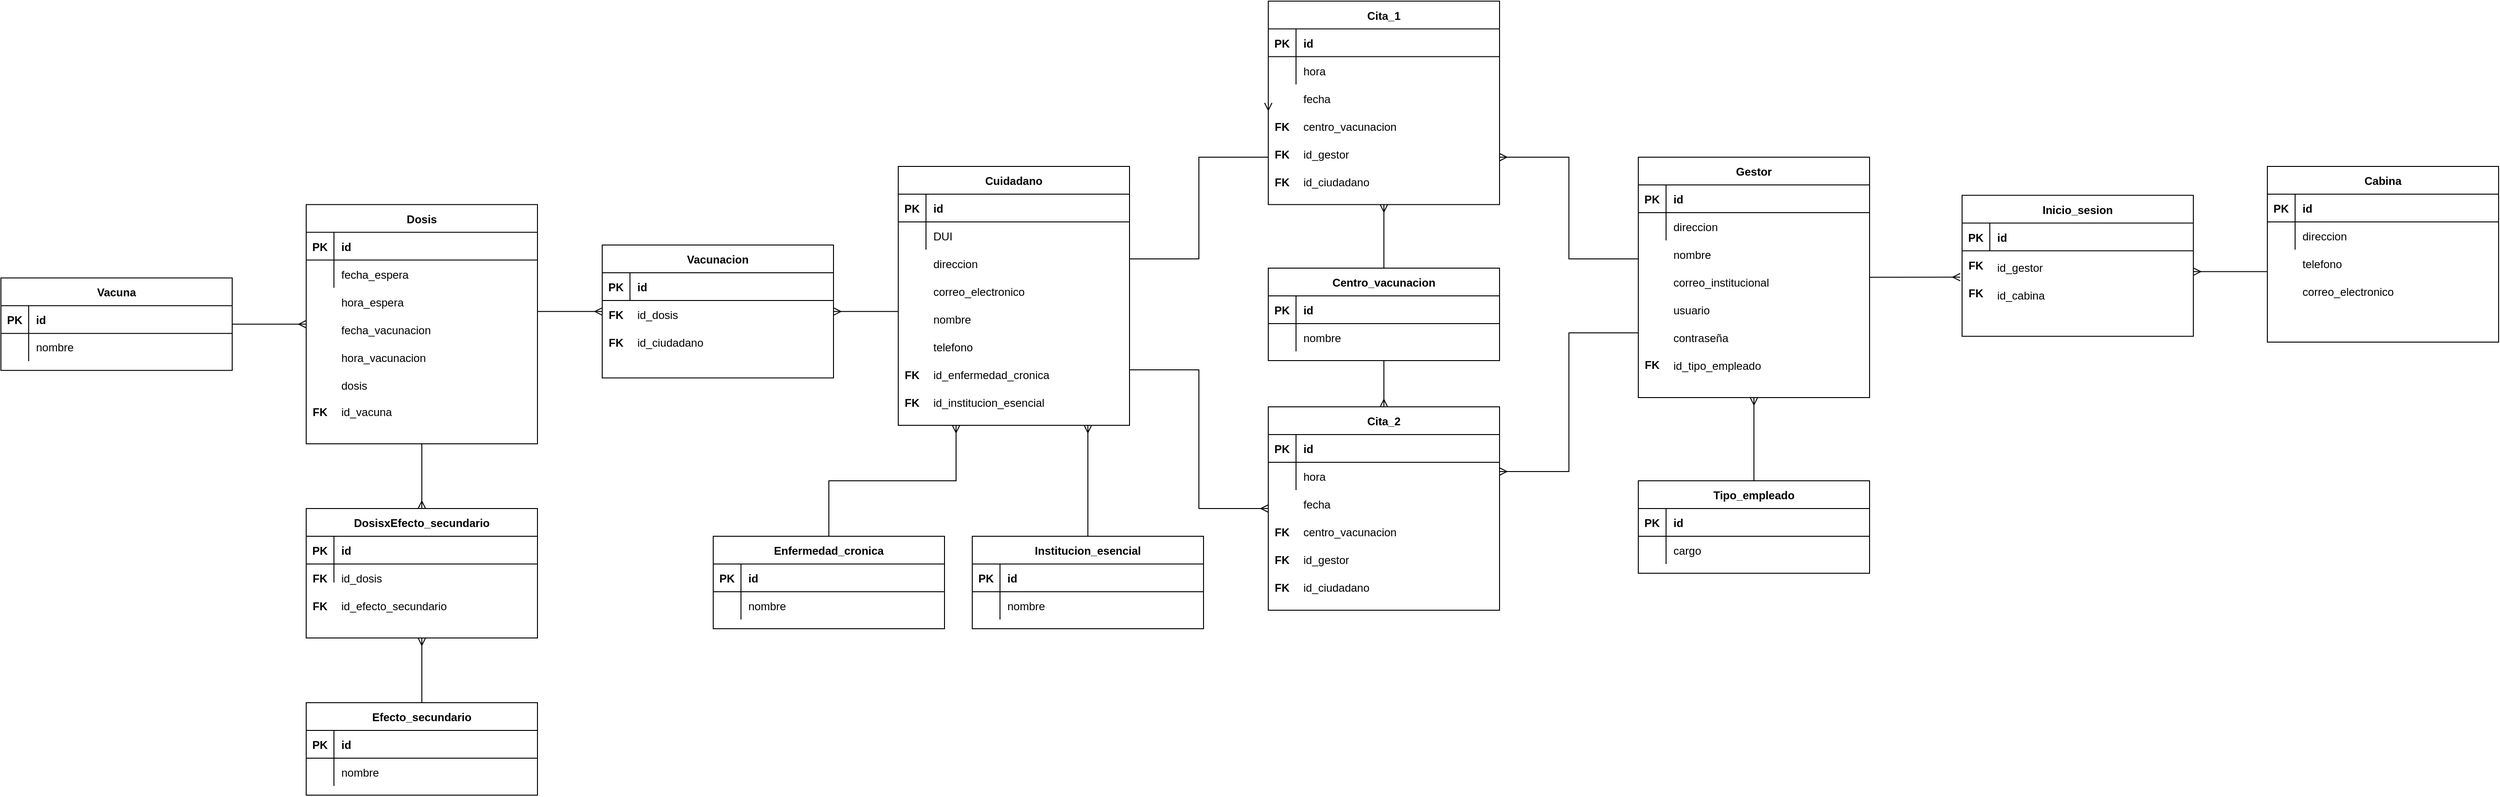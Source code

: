<mxfile version="14.6.13" type="device"><diagram id="R2lEEEUBdFMjLlhIrx00" name="Page-1"><mxGraphModel dx="3972" dy="1922" grid="1" gridSize="10" guides="1" tooltips="1" connect="1" arrows="1" fold="1" page="1" pageScale="1" pageWidth="850" pageHeight="1100" math="0" shadow="0" extFonts="Permanent Marker^https://fonts.googleapis.com/css?family=Permanent+Marker"><root><mxCell id="0"/><mxCell id="1" parent="0"/><mxCell id="qqLdBo9f3dMh6hDnb5SD-5" style="rounded=0;orthogonalLoop=1;jettySize=auto;html=1;entryX=-0.008;entryY=0.075;entryDx=0;entryDy=0;entryPerimeter=0;endArrow=ERmany;endFill=0;" parent="1" source="C-vyLk0tnHw3VtMMgP7b-23" edge="1"><mxGeometry relative="1" as="geometry"><mxPoint x="378" y="-20.25" as="targetPoint"/></mxGeometry></mxCell><mxCell id="qqLdBo9f3dMh6hDnb5SD-27" style="edgeStyle=orthogonalEdgeStyle;rounded=0;orthogonalLoop=1;jettySize=auto;html=1;startArrow=none;startFill=0;endArrow=ERmany;endFill=0;" parent="1" source="C-vyLk0tnHw3VtMMgP7b-23" edge="1"><mxGeometry relative="1" as="geometry"><mxPoint x="-120" y="-150" as="targetPoint"/><Array as="points"><mxPoint x="-45" y="-40"/><mxPoint x="-45" y="-150"/></Array></mxGeometry></mxCell><mxCell id="qqLdBo9f3dMh6hDnb5SD-28" style="edgeStyle=orthogonalEdgeStyle;rounded=0;orthogonalLoop=1;jettySize=auto;html=1;startArrow=none;startFill=0;endArrow=ERmany;endFill=0;" parent="1" source="C-vyLk0tnHw3VtMMgP7b-23" target="qqLdBo9f3dMh6hDnb5SD-14" edge="1"><mxGeometry relative="1" as="geometry"><Array as="points"><mxPoint x="-45" y="40"/><mxPoint x="-45" y="190"/></Array></mxGeometry></mxCell><mxCell id="C-vyLk0tnHw3VtMMgP7b-23" value="Gestor" style="shape=table;startSize=30;container=1;collapsible=1;childLayout=tableLayout;fixedRows=1;rowLines=0;fontStyle=1;align=center;resizeLast=1;" parent="1" vertex="1"><mxGeometry x="30" y="-150" width="250" height="260" as="geometry"/></mxCell><mxCell id="C-vyLk0tnHw3VtMMgP7b-24" value="" style="shape=partialRectangle;collapsible=0;dropTarget=0;pointerEvents=0;fillColor=none;points=[[0,0.5],[1,0.5]];portConstraint=eastwest;top=0;left=0;right=0;bottom=1;" parent="C-vyLk0tnHw3VtMMgP7b-23" vertex="1"><mxGeometry y="30" width="250" height="30" as="geometry"/></mxCell><mxCell id="C-vyLk0tnHw3VtMMgP7b-25" value="PK" style="shape=partialRectangle;overflow=hidden;connectable=0;fillColor=none;top=0;left=0;bottom=0;right=0;fontStyle=1;" parent="C-vyLk0tnHw3VtMMgP7b-24" vertex="1"><mxGeometry width="30" height="30" as="geometry"/></mxCell><mxCell id="C-vyLk0tnHw3VtMMgP7b-26" value="id" style="shape=partialRectangle;overflow=hidden;connectable=0;fillColor=none;top=0;left=0;bottom=0;right=0;align=left;spacingLeft=6;fontStyle=1;" parent="C-vyLk0tnHw3VtMMgP7b-24" vertex="1"><mxGeometry x="30" width="220" height="30" as="geometry"/></mxCell><mxCell id="C-vyLk0tnHw3VtMMgP7b-27" value="" style="shape=partialRectangle;collapsible=0;dropTarget=0;pointerEvents=0;fillColor=none;points=[[0,0.5],[1,0.5]];portConstraint=eastwest;top=0;left=0;right=0;bottom=0;" parent="C-vyLk0tnHw3VtMMgP7b-23" vertex="1"><mxGeometry y="60" width="250" height="30" as="geometry"/></mxCell><mxCell id="C-vyLk0tnHw3VtMMgP7b-28" value="" style="shape=partialRectangle;overflow=hidden;connectable=0;fillColor=none;top=0;left=0;bottom=0;right=0;" parent="C-vyLk0tnHw3VtMMgP7b-27" vertex="1"><mxGeometry width="30" height="30" as="geometry"/></mxCell><mxCell id="C-vyLk0tnHw3VtMMgP7b-29" value="direccion" style="shape=partialRectangle;overflow=hidden;connectable=0;fillColor=none;top=0;left=0;bottom=0;right=0;align=left;spacingLeft=6;" parent="C-vyLk0tnHw3VtMMgP7b-27" vertex="1"><mxGeometry x="30" width="220" height="30" as="geometry"/></mxCell><mxCell id="a09OMMPC70132mkgU2HK-2" value="correo_institucional" style="shape=partialRectangle;overflow=hidden;connectable=0;fillColor=none;top=0;left=0;bottom=0;right=0;align=left;spacingLeft=6;" parent="1" vertex="1"><mxGeometry x="60" y="-30" width="210" height="30" as="geometry"/></mxCell><mxCell id="a09OMMPC70132mkgU2HK-3" value="nombre" style="shape=partialRectangle;overflow=hidden;connectable=0;fillColor=none;top=0;left=0;bottom=0;right=0;align=left;spacingLeft=6;" parent="1" vertex="1"><mxGeometry x="60" y="-60" width="220" height="30" as="geometry"/></mxCell><mxCell id="a09OMMPC70132mkgU2HK-4" value="Cabina" style="shape=table;startSize=30;container=1;collapsible=1;childLayout=tableLayout;fixedRows=1;rowLines=0;fontStyle=1;align=center;resizeLast=1;" parent="1" vertex="1"><mxGeometry x="710" y="-140" width="250" height="190" as="geometry"/></mxCell><mxCell id="a09OMMPC70132mkgU2HK-5" value="" style="shape=partialRectangle;collapsible=0;dropTarget=0;pointerEvents=0;fillColor=none;points=[[0,0.5],[1,0.5]];portConstraint=eastwest;top=0;left=0;right=0;bottom=1;" parent="a09OMMPC70132mkgU2HK-4" vertex="1"><mxGeometry y="30" width="250" height="30" as="geometry"/></mxCell><mxCell id="a09OMMPC70132mkgU2HK-6" value="PK" style="shape=partialRectangle;overflow=hidden;connectable=0;fillColor=none;top=0;left=0;bottom=0;right=0;fontStyle=1;" parent="a09OMMPC70132mkgU2HK-5" vertex="1"><mxGeometry width="30" height="30" as="geometry"/></mxCell><mxCell id="a09OMMPC70132mkgU2HK-7" value="id" style="shape=partialRectangle;overflow=hidden;connectable=0;fillColor=none;top=0;left=0;bottom=0;right=0;align=left;spacingLeft=6;fontStyle=1;" parent="a09OMMPC70132mkgU2HK-5" vertex="1"><mxGeometry x="30" width="220" height="30" as="geometry"/></mxCell><mxCell id="a09OMMPC70132mkgU2HK-8" value="" style="shape=partialRectangle;collapsible=0;dropTarget=0;pointerEvents=0;fillColor=none;points=[[0,0.5],[1,0.5]];portConstraint=eastwest;top=0;left=0;right=0;bottom=0;" parent="a09OMMPC70132mkgU2HK-4" vertex="1"><mxGeometry y="60" width="250" height="30" as="geometry"/></mxCell><mxCell id="a09OMMPC70132mkgU2HK-9" value="" style="shape=partialRectangle;overflow=hidden;connectable=0;fillColor=none;top=0;left=0;bottom=0;right=0;" parent="a09OMMPC70132mkgU2HK-8" vertex="1"><mxGeometry width="30" height="30" as="geometry"/></mxCell><mxCell id="a09OMMPC70132mkgU2HK-10" value="direccion" style="shape=partialRectangle;overflow=hidden;connectable=0;fillColor=none;top=0;left=0;bottom=0;right=0;align=left;spacingLeft=6;" parent="a09OMMPC70132mkgU2HK-8" vertex="1"><mxGeometry x="30" width="220" height="30" as="geometry"/></mxCell><mxCell id="a09OMMPC70132mkgU2HK-11" value="telefono" style="shape=partialRectangle;overflow=hidden;connectable=0;fillColor=none;top=0;left=0;bottom=0;right=0;align=left;spacingLeft=6;" parent="1" vertex="1"><mxGeometry x="740" y="-50" width="220" height="30" as="geometry"/></mxCell><mxCell id="a09OMMPC70132mkgU2HK-12" value="correo_electronico" style="shape=partialRectangle;overflow=hidden;connectable=0;fillColor=none;top=0;left=0;bottom=0;right=0;align=left;spacingLeft=6;" parent="1" vertex="1"><mxGeometry x="740" y="-20" width="220" height="30" as="geometry"/></mxCell><mxCell id="a09OMMPC70132mkgU2HK-25" value="Cita_1" style="shape=table;startSize=30;container=1;collapsible=1;childLayout=tableLayout;fixedRows=1;rowLines=0;fontStyle=1;align=center;resizeLast=1;" parent="1" vertex="1"><mxGeometry x="-370" y="-318.75" width="250" height="220" as="geometry"/></mxCell><mxCell id="a09OMMPC70132mkgU2HK-26" value="" style="shape=partialRectangle;collapsible=0;dropTarget=0;pointerEvents=0;fillColor=none;points=[[0,0.5],[1,0.5]];portConstraint=eastwest;top=0;left=0;right=0;bottom=1;" parent="a09OMMPC70132mkgU2HK-25" vertex="1"><mxGeometry y="30" width="250" height="30" as="geometry"/></mxCell><mxCell id="a09OMMPC70132mkgU2HK-27" value="PK" style="shape=partialRectangle;overflow=hidden;connectable=0;fillColor=none;top=0;left=0;bottom=0;right=0;fontStyle=1;" parent="a09OMMPC70132mkgU2HK-26" vertex="1"><mxGeometry width="30" height="30" as="geometry"/></mxCell><mxCell id="a09OMMPC70132mkgU2HK-28" value="id" style="shape=partialRectangle;overflow=hidden;connectable=0;fillColor=none;top=0;left=0;bottom=0;right=0;align=left;spacingLeft=6;fontStyle=1;" parent="a09OMMPC70132mkgU2HK-26" vertex="1"><mxGeometry x="30" width="220" height="30" as="geometry"/></mxCell><mxCell id="a09OMMPC70132mkgU2HK-29" value="" style="shape=partialRectangle;collapsible=0;dropTarget=0;pointerEvents=0;fillColor=none;points=[[0,0.5],[1,0.5]];portConstraint=eastwest;top=0;left=0;right=0;bottom=0;" parent="a09OMMPC70132mkgU2HK-25" vertex="1"><mxGeometry y="60" width="250" height="30" as="geometry"/></mxCell><mxCell id="a09OMMPC70132mkgU2HK-30" value="" style="shape=partialRectangle;overflow=hidden;connectable=0;fillColor=none;top=0;left=0;bottom=0;right=0;" parent="a09OMMPC70132mkgU2HK-29" vertex="1"><mxGeometry width="30" height="30" as="geometry"/></mxCell><mxCell id="a09OMMPC70132mkgU2HK-31" value="hora" style="shape=partialRectangle;overflow=hidden;connectable=0;fillColor=none;top=0;left=0;bottom=0;right=0;align=left;spacingLeft=6;" parent="a09OMMPC70132mkgU2HK-29" vertex="1"><mxGeometry x="30" width="220" height="30" as="geometry"/></mxCell><mxCell id="a09OMMPC70132mkgU2HK-33" value="centro_vacunacion" style="shape=partialRectangle;overflow=hidden;connectable=0;fillColor=none;top=0;left=0;bottom=0;right=0;align=left;spacingLeft=6;" parent="1" vertex="1"><mxGeometry x="-340" y="-198.75" width="220" height="30" as="geometry"/></mxCell><mxCell id="qqLdBo9f3dMh6hDnb5SD-30" style="edgeStyle=orthogonalEdgeStyle;rounded=0;orthogonalLoop=1;jettySize=auto;html=1;entryX=0;entryY=0.5;entryDx=0;entryDy=0;startArrow=none;startFill=0;endArrow=ERmany;endFill=0;" parent="1" source="a09OMMPC70132mkgU2HK-72" target="a09OMMPC70132mkgU2HK-25" edge="1"><mxGeometry relative="1" as="geometry"><Array as="points"><mxPoint x="-445" y="-40"/><mxPoint x="-445" y="-150"/></Array></mxGeometry></mxCell><mxCell id="qqLdBo9f3dMh6hDnb5SD-31" style="edgeStyle=orthogonalEdgeStyle;rounded=0;orthogonalLoop=1;jettySize=auto;html=1;entryX=0;entryY=0.5;entryDx=0;entryDy=0;startArrow=none;startFill=0;endArrow=ERmany;endFill=0;" parent="1" source="a09OMMPC70132mkgU2HK-72" target="qqLdBo9f3dMh6hDnb5SD-14" edge="1"><mxGeometry relative="1" as="geometry"><Array as="points"><mxPoint x="-445" y="80"/><mxPoint x="-445" y="230"/></Array></mxGeometry></mxCell><mxCell id="a09OMMPC70132mkgU2HK-72" value="Cuidadano" style="shape=table;startSize=30;container=1;collapsible=1;childLayout=tableLayout;fixedRows=1;rowLines=0;fontStyle=1;align=center;resizeLast=1;" parent="1" vertex="1"><mxGeometry x="-770" y="-140" width="250" height="280" as="geometry"/></mxCell><mxCell id="a09OMMPC70132mkgU2HK-73" value="" style="shape=partialRectangle;collapsible=0;dropTarget=0;pointerEvents=0;fillColor=none;points=[[0,0.5],[1,0.5]];portConstraint=eastwest;top=0;left=0;right=0;bottom=1;" parent="a09OMMPC70132mkgU2HK-72" vertex="1"><mxGeometry y="30" width="250" height="30" as="geometry"/></mxCell><mxCell id="a09OMMPC70132mkgU2HK-74" value="PK" style="shape=partialRectangle;overflow=hidden;connectable=0;fillColor=none;top=0;left=0;bottom=0;right=0;fontStyle=1;" parent="a09OMMPC70132mkgU2HK-73" vertex="1"><mxGeometry width="30" height="30" as="geometry"/></mxCell><mxCell id="a09OMMPC70132mkgU2HK-75" value="id" style="shape=partialRectangle;overflow=hidden;connectable=0;fillColor=none;top=0;left=0;bottom=0;right=0;align=left;spacingLeft=6;fontStyle=1;" parent="a09OMMPC70132mkgU2HK-73" vertex="1"><mxGeometry x="30" width="220" height="30" as="geometry"/></mxCell><mxCell id="a09OMMPC70132mkgU2HK-76" value="" style="shape=partialRectangle;collapsible=0;dropTarget=0;pointerEvents=0;fillColor=none;points=[[0,0.5],[1,0.5]];portConstraint=eastwest;top=0;left=0;right=0;bottom=0;" parent="a09OMMPC70132mkgU2HK-72" vertex="1"><mxGeometry y="60" width="250" height="30" as="geometry"/></mxCell><mxCell id="a09OMMPC70132mkgU2HK-77" value="" style="shape=partialRectangle;overflow=hidden;connectable=0;fillColor=none;top=0;left=0;bottom=0;right=0;" parent="a09OMMPC70132mkgU2HK-76" vertex="1"><mxGeometry width="30" height="30" as="geometry"/></mxCell><mxCell id="a09OMMPC70132mkgU2HK-78" value="DUI" style="shape=partialRectangle;overflow=hidden;connectable=0;fillColor=none;top=0;left=0;bottom=0;right=0;align=left;spacingLeft=6;" parent="a09OMMPC70132mkgU2HK-76" vertex="1"><mxGeometry x="30" width="220" height="30" as="geometry"/></mxCell><mxCell id="a09OMMPC70132mkgU2HK-79" value="direccion" style="shape=partialRectangle;overflow=hidden;connectable=0;fillColor=none;top=0;left=0;bottom=0;right=0;align=left;spacingLeft=6;" parent="1" vertex="1"><mxGeometry x="-740" y="-50" width="220" height="30" as="geometry"/></mxCell><mxCell id="a09OMMPC70132mkgU2HK-80" value="correo_electronico" style="shape=partialRectangle;overflow=hidden;connectable=0;fillColor=none;top=0;left=0;bottom=0;right=0;align=left;spacingLeft=6;" parent="1" vertex="1"><mxGeometry x="-740" y="-20" width="220" height="30" as="geometry"/></mxCell><mxCell id="a09OMMPC70132mkgU2HK-81" value="nombre" style="shape=partialRectangle;overflow=hidden;connectable=0;fillColor=none;top=0;left=0;bottom=0;right=0;align=left;spacingLeft=6;" parent="1" vertex="1"><mxGeometry x="-740" y="10" width="220" height="30" as="geometry"/></mxCell><mxCell id="a09OMMPC70132mkgU2HK-82" value="telefono" style="shape=partialRectangle;overflow=hidden;connectable=0;fillColor=none;top=0;left=0;bottom=0;right=0;align=left;spacingLeft=6;" parent="1" vertex="1"><mxGeometry x="-740" y="40" width="220" height="30" as="geometry"/></mxCell><mxCell id="a09OMMPC70132mkgU2HK-83" value="id_enfermedad_cronica" style="shape=partialRectangle;overflow=hidden;connectable=0;fillColor=none;top=0;left=0;bottom=0;right=0;align=left;spacingLeft=6;" parent="1" vertex="1"><mxGeometry x="-740" y="70" width="220" height="30" as="geometry"/></mxCell><mxCell id="pu2B03cGBezhFesP-pcI-32" style="edgeStyle=none;rounded=0;orthogonalLoop=1;jettySize=auto;html=1;startArrow=none;startFill=0;endArrow=ERmany;endFill=0;" edge="1" parent="1" source="a09OMMPC70132mkgU2HK-92" target="pu2B03cGBezhFesP-pcI-21"><mxGeometry relative="1" as="geometry"/></mxCell><mxCell id="a09OMMPC70132mkgU2HK-92" value="Dosis" style="shape=table;startSize=30;container=1;collapsible=1;childLayout=tableLayout;fixedRows=1;rowLines=0;fontStyle=1;align=center;resizeLast=1;" parent="1" vertex="1"><mxGeometry x="-1410" y="-98.75" width="250" height="258.75" as="geometry"/></mxCell><mxCell id="a09OMMPC70132mkgU2HK-93" value="" style="shape=partialRectangle;collapsible=0;dropTarget=0;pointerEvents=0;fillColor=none;points=[[0,0.5],[1,0.5]];portConstraint=eastwest;top=0;left=0;right=0;bottom=1;" parent="a09OMMPC70132mkgU2HK-92" vertex="1"><mxGeometry y="30" width="250" height="30" as="geometry"/></mxCell><mxCell id="a09OMMPC70132mkgU2HK-94" value="PK" style="shape=partialRectangle;overflow=hidden;connectable=0;fillColor=none;top=0;left=0;bottom=0;right=0;fontStyle=1;" parent="a09OMMPC70132mkgU2HK-93" vertex="1"><mxGeometry width="30" height="30" as="geometry"/></mxCell><mxCell id="a09OMMPC70132mkgU2HK-95" value="id" style="shape=partialRectangle;overflow=hidden;connectable=0;fillColor=none;top=0;left=0;bottom=0;right=0;align=left;spacingLeft=6;fontStyle=1;" parent="a09OMMPC70132mkgU2HK-93" vertex="1"><mxGeometry x="30" width="220" height="30" as="geometry"/></mxCell><mxCell id="a09OMMPC70132mkgU2HK-96" value="" style="shape=partialRectangle;collapsible=0;dropTarget=0;pointerEvents=0;fillColor=none;points=[[0,0.5],[1,0.5]];portConstraint=eastwest;top=0;left=0;right=0;bottom=0;" parent="a09OMMPC70132mkgU2HK-92" vertex="1"><mxGeometry y="60" width="250" height="30" as="geometry"/></mxCell><mxCell id="a09OMMPC70132mkgU2HK-97" value="" style="shape=partialRectangle;overflow=hidden;connectable=0;fillColor=none;top=0;left=0;bottom=0;right=0;" parent="a09OMMPC70132mkgU2HK-96" vertex="1"><mxGeometry width="30" height="30" as="geometry"/></mxCell><mxCell id="a09OMMPC70132mkgU2HK-98" value="fecha_espera" style="shape=partialRectangle;overflow=hidden;connectable=0;fillColor=none;top=0;left=0;bottom=0;right=0;align=left;spacingLeft=6;" parent="a09OMMPC70132mkgU2HK-96" vertex="1"><mxGeometry x="30" width="220" height="30" as="geometry"/></mxCell><mxCell id="a09OMMPC70132mkgU2HK-100" value="hora_espera" style="shape=partialRectangle;overflow=hidden;connectable=0;fillColor=none;top=0;left=0;bottom=0;right=0;align=left;spacingLeft=6;" parent="1" vertex="1"><mxGeometry x="-1380" y="-8.75" width="220" height="30" as="geometry"/></mxCell><mxCell id="MA9Mu7SeojF8FFZjtJZD-11" value="fecha" style="shape=partialRectangle;overflow=hidden;connectable=0;fillColor=none;top=0;left=0;bottom=0;right=0;align=left;spacingLeft=6;" parent="1" vertex="1"><mxGeometry x="-340" y="-228.75" width="220" height="30" as="geometry"/></mxCell><mxCell id="MA9Mu7SeojF8FFZjtJZD-17" value="fecha_vacunacion" style="shape=partialRectangle;overflow=hidden;connectable=0;fillColor=none;top=0;left=0;bottom=0;right=0;align=left;spacingLeft=6;" parent="1" vertex="1"><mxGeometry x="-1380" y="21.25" width="220" height="30" as="geometry"/></mxCell><mxCell id="MA9Mu7SeojF8FFZjtJZD-18" value="hora_vacunacion" style="shape=partialRectangle;overflow=hidden;connectable=0;fillColor=none;top=0;left=0;bottom=0;right=0;align=left;spacingLeft=6;" parent="1" vertex="1"><mxGeometry x="-1380" y="51.25" width="220" height="30" as="geometry"/></mxCell><mxCell id="MA9Mu7SeojF8FFZjtJZD-20" value="id_vacuna" style="shape=partialRectangle;overflow=hidden;connectable=0;fillColor=none;top=0;left=0;bottom=0;right=0;align=left;spacingLeft=6;" parent="1" vertex="1"><mxGeometry x="-1380" y="110" width="220" height="30" as="geometry"/></mxCell><mxCell id="qqLdBo9f3dMh6hDnb5SD-9" style="edgeStyle=orthogonalEdgeStyle;rounded=0;orthogonalLoop=1;jettySize=auto;html=1;endArrow=none;endFill=0;startArrow=ERmany;startFill=0;" parent="1" edge="1"><mxGeometry relative="1" as="geometry"><mxPoint x="710" y="-26.25" as="targetPoint"/><mxPoint x="630" y="-26.2" as="sourcePoint"/></mxGeometry></mxCell><mxCell id="qqLdBo9f3dMh6hDnb5SD-1" value="usuario" style="shape=partialRectangle;overflow=hidden;connectable=0;fillColor=none;top=0;left=0;bottom=0;right=0;align=left;spacingLeft=6;" parent="1" vertex="1"><mxGeometry x="60" width="220" height="30" as="geometry"/></mxCell><mxCell id="qqLdBo9f3dMh6hDnb5SD-2" value="contraseña" style="shape=partialRectangle;overflow=hidden;connectable=0;fillColor=none;top=0;left=0;bottom=0;right=0;align=left;spacingLeft=6;" parent="1" vertex="1"><mxGeometry x="60" y="30" width="220" height="30" as="geometry"/></mxCell><mxCell id="qqLdBo9f3dMh6hDnb5SD-10" value="id_gestor" style="shape=partialRectangle;overflow=hidden;connectable=0;fillColor=none;top=0;left=0;bottom=0;right=0;align=left;spacingLeft=6;" parent="1" vertex="1"><mxGeometry x="-340" y="-168.75" width="220" height="30" as="geometry"/></mxCell><mxCell id="qqLdBo9f3dMh6hDnb5SD-11" value="FK" style="shape=partialRectangle;overflow=hidden;connectable=0;fillColor=none;top=0;left=0;bottom=0;right=0;fontStyle=1;" parent="1" vertex="1"><mxGeometry x="-370" y="-168.75" width="30" height="30" as="geometry"/></mxCell><mxCell id="qqLdBo9f3dMh6hDnb5SD-12" value="id_ciudadano" style="shape=partialRectangle;overflow=hidden;connectable=0;fillColor=none;top=0;left=0;bottom=0;right=0;align=left;spacingLeft=6;" parent="1" vertex="1"><mxGeometry x="-340" y="-138.75" width="220" height="30" as="geometry"/></mxCell><mxCell id="qqLdBo9f3dMh6hDnb5SD-13" value="FK" style="shape=partialRectangle;overflow=hidden;connectable=0;fillColor=none;top=0;left=0;bottom=0;right=0;fontStyle=1;" parent="1" vertex="1"><mxGeometry x="-370" y="-138.75" width="30" height="30" as="geometry"/></mxCell><mxCell id="qqLdBo9f3dMh6hDnb5SD-14" value="Cita_2" style="shape=table;startSize=30;container=1;collapsible=1;childLayout=tableLayout;fixedRows=1;rowLines=0;fontStyle=1;align=center;resizeLast=1;" parent="1" vertex="1"><mxGeometry x="-370" y="120" width="250" height="220" as="geometry"/></mxCell><mxCell id="qqLdBo9f3dMh6hDnb5SD-15" value="" style="shape=partialRectangle;collapsible=0;dropTarget=0;pointerEvents=0;fillColor=none;points=[[0,0.5],[1,0.5]];portConstraint=eastwest;top=0;left=0;right=0;bottom=1;" parent="qqLdBo9f3dMh6hDnb5SD-14" vertex="1"><mxGeometry y="30" width="250" height="30" as="geometry"/></mxCell><mxCell id="qqLdBo9f3dMh6hDnb5SD-16" value="PK" style="shape=partialRectangle;overflow=hidden;connectable=0;fillColor=none;top=0;left=0;bottom=0;right=0;fontStyle=1;" parent="qqLdBo9f3dMh6hDnb5SD-15" vertex="1"><mxGeometry width="30" height="30" as="geometry"/></mxCell><mxCell id="qqLdBo9f3dMh6hDnb5SD-17" value="id" style="shape=partialRectangle;overflow=hidden;connectable=0;fillColor=none;top=0;left=0;bottom=0;right=0;align=left;spacingLeft=6;fontStyle=1;" parent="qqLdBo9f3dMh6hDnb5SD-15" vertex="1"><mxGeometry x="30" width="220" height="30" as="geometry"/></mxCell><mxCell id="qqLdBo9f3dMh6hDnb5SD-18" value="" style="shape=partialRectangle;collapsible=0;dropTarget=0;pointerEvents=0;fillColor=none;points=[[0,0.5],[1,0.5]];portConstraint=eastwest;top=0;left=0;right=0;bottom=0;" parent="qqLdBo9f3dMh6hDnb5SD-14" vertex="1"><mxGeometry y="60" width="250" height="30" as="geometry"/></mxCell><mxCell id="qqLdBo9f3dMh6hDnb5SD-19" value="" style="shape=partialRectangle;overflow=hidden;connectable=0;fillColor=none;top=0;left=0;bottom=0;right=0;" parent="qqLdBo9f3dMh6hDnb5SD-18" vertex="1"><mxGeometry width="30" height="30" as="geometry"/></mxCell><mxCell id="qqLdBo9f3dMh6hDnb5SD-20" value="hora" style="shape=partialRectangle;overflow=hidden;connectable=0;fillColor=none;top=0;left=0;bottom=0;right=0;align=left;spacingLeft=6;" parent="qqLdBo9f3dMh6hDnb5SD-18" vertex="1"><mxGeometry x="30" width="220" height="30" as="geometry"/></mxCell><mxCell id="qqLdBo9f3dMh6hDnb5SD-21" value="centro_vacunacion" style="shape=partialRectangle;overflow=hidden;connectable=0;fillColor=none;top=0;left=0;bottom=0;right=0;align=left;spacingLeft=6;" parent="1" vertex="1"><mxGeometry x="-340" y="240" width="220" height="30" as="geometry"/></mxCell><mxCell id="qqLdBo9f3dMh6hDnb5SD-22" value="fecha" style="shape=partialRectangle;overflow=hidden;connectable=0;fillColor=none;top=0;left=0;bottom=0;right=0;align=left;spacingLeft=6;" parent="1" vertex="1"><mxGeometry x="-340" y="210" width="220" height="30" as="geometry"/></mxCell><mxCell id="qqLdBo9f3dMh6hDnb5SD-23" value="id_gestor" style="shape=partialRectangle;overflow=hidden;connectable=0;fillColor=none;top=0;left=0;bottom=0;right=0;align=left;spacingLeft=6;" parent="1" vertex="1"><mxGeometry x="-340" y="270" width="220" height="30" as="geometry"/></mxCell><mxCell id="qqLdBo9f3dMh6hDnb5SD-24" value="FK" style="shape=partialRectangle;overflow=hidden;connectable=0;fillColor=none;top=0;left=0;bottom=0;right=0;fontStyle=1;" parent="1" vertex="1"><mxGeometry x="-370" y="270" width="30" height="30" as="geometry"/></mxCell><mxCell id="qqLdBo9f3dMh6hDnb5SD-25" value="id_ciudadano" style="shape=partialRectangle;overflow=hidden;connectable=0;fillColor=none;top=0;left=0;bottom=0;right=0;align=left;spacingLeft=6;" parent="1" vertex="1"><mxGeometry x="-340" y="300" width="220" height="30" as="geometry"/></mxCell><mxCell id="qqLdBo9f3dMh6hDnb5SD-26" value="FK" style="shape=partialRectangle;overflow=hidden;connectable=0;fillColor=none;top=0;left=0;bottom=0;right=0;fontStyle=1;" parent="1" vertex="1"><mxGeometry x="-370" y="300" width="30" height="30" as="geometry"/></mxCell><mxCell id="qqLdBo9f3dMh6hDnb5SD-29" value="id_institucion_esencial" style="shape=partialRectangle;overflow=hidden;connectable=0;fillColor=none;top=0;left=0;bottom=0;right=0;align=left;spacingLeft=6;" parent="1" vertex="1"><mxGeometry x="-740" y="100" width="220" height="30" as="geometry"/></mxCell><mxCell id="pu2B03cGBezhFesP-pcI-33" style="edgeStyle=none;rounded=0;orthogonalLoop=1;jettySize=auto;html=1;entryX=0.5;entryY=1;entryDx=0;entryDy=0;startArrow=none;startFill=0;endArrow=ERmany;endFill=0;" edge="1" parent="1" source="qqLdBo9f3dMh6hDnb5SD-74" target="pu2B03cGBezhFesP-pcI-21"><mxGeometry relative="1" as="geometry"/></mxCell><mxCell id="qqLdBo9f3dMh6hDnb5SD-74" value="Efecto_secundario" style="shape=table;startSize=30;container=1;collapsible=1;childLayout=tableLayout;fixedRows=1;rowLines=0;fontStyle=1;align=center;resizeLast=1;" parent="1" vertex="1"><mxGeometry x="-1410" y="440" width="250" height="100" as="geometry"/></mxCell><mxCell id="qqLdBo9f3dMh6hDnb5SD-75" value="" style="shape=partialRectangle;collapsible=0;dropTarget=0;pointerEvents=0;fillColor=none;points=[[0,0.5],[1,0.5]];portConstraint=eastwest;top=0;left=0;right=0;bottom=1;" parent="qqLdBo9f3dMh6hDnb5SD-74" vertex="1"><mxGeometry y="30" width="250" height="30" as="geometry"/></mxCell><mxCell id="qqLdBo9f3dMh6hDnb5SD-76" value="PK" style="shape=partialRectangle;overflow=hidden;connectable=0;fillColor=none;top=0;left=0;bottom=0;right=0;fontStyle=1;" parent="qqLdBo9f3dMh6hDnb5SD-75" vertex="1"><mxGeometry width="30" height="30" as="geometry"/></mxCell><mxCell id="qqLdBo9f3dMh6hDnb5SD-77" value="id" style="shape=partialRectangle;overflow=hidden;connectable=0;fillColor=none;top=0;left=0;bottom=0;right=0;align=left;spacingLeft=6;fontStyle=1;" parent="qqLdBo9f3dMh6hDnb5SD-75" vertex="1"><mxGeometry x="30" width="220" height="30" as="geometry"/></mxCell><mxCell id="qqLdBo9f3dMh6hDnb5SD-78" value="" style="shape=partialRectangle;collapsible=0;dropTarget=0;pointerEvents=0;fillColor=none;points=[[0,0.5],[1,0.5]];portConstraint=eastwest;top=0;left=0;right=0;bottom=0;" parent="qqLdBo9f3dMh6hDnb5SD-74" vertex="1"><mxGeometry y="60" width="250" height="30" as="geometry"/></mxCell><mxCell id="qqLdBo9f3dMh6hDnb5SD-79" value="" style="shape=partialRectangle;overflow=hidden;connectable=0;fillColor=none;top=0;left=0;bottom=0;right=0;" parent="qqLdBo9f3dMh6hDnb5SD-78" vertex="1"><mxGeometry width="30" height="30" as="geometry"/></mxCell><mxCell id="qqLdBo9f3dMh6hDnb5SD-80" value="nombre" style="shape=partialRectangle;overflow=hidden;connectable=0;fillColor=none;top=0;left=0;bottom=0;right=0;align=left;spacingLeft=6;" parent="qqLdBo9f3dMh6hDnb5SD-78" vertex="1"><mxGeometry x="30" width="220" height="30" as="geometry"/></mxCell><mxCell id="qqLdBo9f3dMh6hDnb5SD-100" style="edgeStyle=orthogonalEdgeStyle;rounded=0;orthogonalLoop=1;jettySize=auto;html=1;entryX=0.5;entryY=1;entryDx=0;entryDy=0;startArrow=none;startFill=0;endArrow=ERmany;endFill=0;" parent="1" source="qqLdBo9f3dMh6hDnb5SD-86" target="C-vyLk0tnHw3VtMMgP7b-23" edge="1"><mxGeometry relative="1" as="geometry"/></mxCell><mxCell id="qqLdBo9f3dMh6hDnb5SD-86" value="Tipo_empleado" style="shape=table;startSize=30;container=1;collapsible=1;childLayout=tableLayout;fixedRows=1;rowLines=0;fontStyle=1;align=center;resizeLast=1;" parent="1" vertex="1"><mxGeometry x="30" y="200" width="250" height="100" as="geometry"/></mxCell><mxCell id="qqLdBo9f3dMh6hDnb5SD-87" value="" style="shape=partialRectangle;collapsible=0;dropTarget=0;pointerEvents=0;fillColor=none;points=[[0,0.5],[1,0.5]];portConstraint=eastwest;top=0;left=0;right=0;bottom=1;" parent="qqLdBo9f3dMh6hDnb5SD-86" vertex="1"><mxGeometry y="30" width="250" height="30" as="geometry"/></mxCell><mxCell id="qqLdBo9f3dMh6hDnb5SD-88" value="PK" style="shape=partialRectangle;overflow=hidden;connectable=0;fillColor=none;top=0;left=0;bottom=0;right=0;fontStyle=1;" parent="qqLdBo9f3dMh6hDnb5SD-87" vertex="1"><mxGeometry width="30" height="30" as="geometry"/></mxCell><mxCell id="qqLdBo9f3dMh6hDnb5SD-89" value="id" style="shape=partialRectangle;overflow=hidden;connectable=0;fillColor=none;top=0;left=0;bottom=0;right=0;align=left;spacingLeft=6;fontStyle=1;" parent="qqLdBo9f3dMh6hDnb5SD-87" vertex="1"><mxGeometry x="30" width="220" height="30" as="geometry"/></mxCell><mxCell id="qqLdBo9f3dMh6hDnb5SD-90" value="" style="shape=partialRectangle;collapsible=0;dropTarget=0;pointerEvents=0;fillColor=none;points=[[0,0.5],[1,0.5]];portConstraint=eastwest;top=0;left=0;right=0;bottom=0;" parent="qqLdBo9f3dMh6hDnb5SD-86" vertex="1"><mxGeometry y="60" width="250" height="30" as="geometry"/></mxCell><mxCell id="qqLdBo9f3dMh6hDnb5SD-91" value="" style="shape=partialRectangle;overflow=hidden;connectable=0;fillColor=none;top=0;left=0;bottom=0;right=0;" parent="qqLdBo9f3dMh6hDnb5SD-90" vertex="1"><mxGeometry width="30" height="30" as="geometry"/></mxCell><mxCell id="qqLdBo9f3dMh6hDnb5SD-92" value="" style="shape=partialRectangle;overflow=hidden;connectable=0;fillColor=none;top=0;left=0;bottom=0;right=0;align=left;spacingLeft=6;" parent="qqLdBo9f3dMh6hDnb5SD-90" vertex="1"><mxGeometry x="30" width="220" height="30" as="geometry"/></mxCell><mxCell id="qqLdBo9f3dMh6hDnb5SD-98" value="cargo" style="shape=partialRectangle;overflow=hidden;connectable=0;fillColor=none;top=0;left=0;bottom=0;right=0;align=left;spacingLeft=6;" parent="1" vertex="1"><mxGeometry x="60" y="260" width="220" height="30" as="geometry"/></mxCell><mxCell id="qqLdBo9f3dMh6hDnb5SD-99" value="id_tipo_empleado" style="shape=partialRectangle;overflow=hidden;connectable=0;fillColor=none;top=0;left=0;bottom=0;right=0;align=left;spacingLeft=6;" parent="1" vertex="1"><mxGeometry x="60" y="60" width="220" height="30" as="geometry"/></mxCell><mxCell id="qqLdBo9f3dMh6hDnb5SD-111" style="edgeStyle=orthogonalEdgeStyle;rounded=0;orthogonalLoop=1;jettySize=auto;html=1;entryX=0.25;entryY=1;entryDx=0;entryDy=0;startArrow=none;startFill=0;endArrow=ERmany;endFill=0;" parent="1" source="qqLdBo9f3dMh6hDnb5SD-102" target="a09OMMPC70132mkgU2HK-72" edge="1"><mxGeometry relative="1" as="geometry"/></mxCell><mxCell id="qqLdBo9f3dMh6hDnb5SD-102" value="Enfermedad_cronica" style="shape=table;startSize=30;container=1;collapsible=1;childLayout=tableLayout;fixedRows=1;rowLines=0;fontStyle=1;align=center;resizeLast=1;" parent="1" vertex="1"><mxGeometry x="-970" y="260" width="250" height="100" as="geometry"/></mxCell><mxCell id="qqLdBo9f3dMh6hDnb5SD-103" value="" style="shape=partialRectangle;collapsible=0;dropTarget=0;pointerEvents=0;fillColor=none;points=[[0,0.5],[1,0.5]];portConstraint=eastwest;top=0;left=0;right=0;bottom=1;" parent="qqLdBo9f3dMh6hDnb5SD-102" vertex="1"><mxGeometry y="30" width="250" height="30" as="geometry"/></mxCell><mxCell id="qqLdBo9f3dMh6hDnb5SD-104" value="PK" style="shape=partialRectangle;overflow=hidden;connectable=0;fillColor=none;top=0;left=0;bottom=0;right=0;fontStyle=1;" parent="qqLdBo9f3dMh6hDnb5SD-103" vertex="1"><mxGeometry width="30" height="30" as="geometry"/></mxCell><mxCell id="qqLdBo9f3dMh6hDnb5SD-105" value="id" style="shape=partialRectangle;overflow=hidden;connectable=0;fillColor=none;top=0;left=0;bottom=0;right=0;align=left;spacingLeft=6;fontStyle=1;" parent="qqLdBo9f3dMh6hDnb5SD-103" vertex="1"><mxGeometry x="30" width="220" height="30" as="geometry"/></mxCell><mxCell id="qqLdBo9f3dMh6hDnb5SD-106" value="" style="shape=partialRectangle;collapsible=0;dropTarget=0;pointerEvents=0;fillColor=none;points=[[0,0.5],[1,0.5]];portConstraint=eastwest;top=0;left=0;right=0;bottom=0;" parent="qqLdBo9f3dMh6hDnb5SD-102" vertex="1"><mxGeometry y="60" width="250" height="30" as="geometry"/></mxCell><mxCell id="qqLdBo9f3dMh6hDnb5SD-107" value="" style="shape=partialRectangle;overflow=hidden;connectable=0;fillColor=none;top=0;left=0;bottom=0;right=0;" parent="qqLdBo9f3dMh6hDnb5SD-106" vertex="1"><mxGeometry width="30" height="30" as="geometry"/></mxCell><mxCell id="qqLdBo9f3dMh6hDnb5SD-108" value="" style="shape=partialRectangle;overflow=hidden;connectable=0;fillColor=none;top=0;left=0;bottom=0;right=0;align=left;spacingLeft=6;" parent="qqLdBo9f3dMh6hDnb5SD-106" vertex="1"><mxGeometry x="30" width="220" height="30" as="geometry"/></mxCell><mxCell id="qqLdBo9f3dMh6hDnb5SD-109" value="nombre" style="shape=partialRectangle;overflow=hidden;connectable=0;fillColor=none;top=0;left=0;bottom=0;right=0;align=left;spacingLeft=6;" parent="1" vertex="1"><mxGeometry x="-940" y="320" width="220" height="30" as="geometry"/></mxCell><mxCell id="qqLdBo9f3dMh6hDnb5SD-120" style="edgeStyle=orthogonalEdgeStyle;rounded=0;orthogonalLoop=1;jettySize=auto;html=1;startArrow=none;startFill=0;endArrow=ERmany;endFill=0;" parent="1" source="qqLdBo9f3dMh6hDnb5SD-112" edge="1"><mxGeometry relative="1" as="geometry"><mxPoint x="-565" y="140" as="targetPoint"/></mxGeometry></mxCell><mxCell id="qqLdBo9f3dMh6hDnb5SD-112" value="Institucion_esencial" style="shape=table;startSize=30;container=1;collapsible=1;childLayout=tableLayout;fixedRows=1;rowLines=0;fontStyle=1;align=center;resizeLast=1;" parent="1" vertex="1"><mxGeometry x="-690" y="260" width="250" height="100" as="geometry"/></mxCell><mxCell id="qqLdBo9f3dMh6hDnb5SD-113" value="" style="shape=partialRectangle;collapsible=0;dropTarget=0;pointerEvents=0;fillColor=none;points=[[0,0.5],[1,0.5]];portConstraint=eastwest;top=0;left=0;right=0;bottom=1;" parent="qqLdBo9f3dMh6hDnb5SD-112" vertex="1"><mxGeometry y="30" width="250" height="30" as="geometry"/></mxCell><mxCell id="qqLdBo9f3dMh6hDnb5SD-114" value="PK" style="shape=partialRectangle;overflow=hidden;connectable=0;fillColor=none;top=0;left=0;bottom=0;right=0;fontStyle=1;" parent="qqLdBo9f3dMh6hDnb5SD-113" vertex="1"><mxGeometry width="30" height="30" as="geometry"/></mxCell><mxCell id="qqLdBo9f3dMh6hDnb5SD-115" value="id" style="shape=partialRectangle;overflow=hidden;connectable=0;fillColor=none;top=0;left=0;bottom=0;right=0;align=left;spacingLeft=6;fontStyle=1;" parent="qqLdBo9f3dMh6hDnb5SD-113" vertex="1"><mxGeometry x="30" width="220" height="30" as="geometry"/></mxCell><mxCell id="qqLdBo9f3dMh6hDnb5SD-116" value="" style="shape=partialRectangle;collapsible=0;dropTarget=0;pointerEvents=0;fillColor=none;points=[[0,0.5],[1,0.5]];portConstraint=eastwest;top=0;left=0;right=0;bottom=0;" parent="qqLdBo9f3dMh6hDnb5SD-112" vertex="1"><mxGeometry y="60" width="250" height="30" as="geometry"/></mxCell><mxCell id="qqLdBo9f3dMh6hDnb5SD-117" value="" style="shape=partialRectangle;overflow=hidden;connectable=0;fillColor=none;top=0;left=0;bottom=0;right=0;" parent="qqLdBo9f3dMh6hDnb5SD-116" vertex="1"><mxGeometry width="30" height="30" as="geometry"/></mxCell><mxCell id="qqLdBo9f3dMh6hDnb5SD-118" value="" style="shape=partialRectangle;overflow=hidden;connectable=0;fillColor=none;top=0;left=0;bottom=0;right=0;align=left;spacingLeft=6;" parent="qqLdBo9f3dMh6hDnb5SD-116" vertex="1"><mxGeometry x="30" width="220" height="30" as="geometry"/></mxCell><mxCell id="qqLdBo9f3dMh6hDnb5SD-119" value="nombre" style="shape=partialRectangle;overflow=hidden;connectable=0;fillColor=none;top=0;left=0;bottom=0;right=0;align=left;spacingLeft=6;" parent="1" vertex="1"><mxGeometry x="-660" y="320" width="220" height="30" as="geometry"/></mxCell><mxCell id="qqLdBo9f3dMh6hDnb5SD-132" style="edgeStyle=orthogonalEdgeStyle;rounded=0;orthogonalLoop=1;jettySize=auto;html=1;entryX=0;entryY=0.5;entryDx=0;entryDy=0;startArrow=none;startFill=0;endArrow=ERmany;endFill=0;" parent="1" source="qqLdBo9f3dMh6hDnb5SD-121" target="a09OMMPC70132mkgU2HK-92" edge="1"><mxGeometry relative="1" as="geometry"/></mxCell><mxCell id="qqLdBo9f3dMh6hDnb5SD-121" value="Vacuna" style="shape=table;startSize=30;container=1;collapsible=1;childLayout=tableLayout;fixedRows=1;rowLines=0;fontStyle=1;align=center;resizeLast=1;" parent="1" vertex="1"><mxGeometry x="-1740" y="-19.37" width="250" height="100" as="geometry"/></mxCell><mxCell id="qqLdBo9f3dMh6hDnb5SD-122" value="" style="shape=partialRectangle;collapsible=0;dropTarget=0;pointerEvents=0;fillColor=none;points=[[0,0.5],[1,0.5]];portConstraint=eastwest;top=0;left=0;right=0;bottom=1;" parent="qqLdBo9f3dMh6hDnb5SD-121" vertex="1"><mxGeometry y="30" width="250" height="30" as="geometry"/></mxCell><mxCell id="qqLdBo9f3dMh6hDnb5SD-123" value="PK" style="shape=partialRectangle;overflow=hidden;connectable=0;fillColor=none;top=0;left=0;bottom=0;right=0;fontStyle=1;" parent="qqLdBo9f3dMh6hDnb5SD-122" vertex="1"><mxGeometry width="30" height="30" as="geometry"/></mxCell><mxCell id="qqLdBo9f3dMh6hDnb5SD-124" value="id" style="shape=partialRectangle;overflow=hidden;connectable=0;fillColor=none;top=0;left=0;bottom=0;right=0;align=left;spacingLeft=6;fontStyle=1;" parent="qqLdBo9f3dMh6hDnb5SD-122" vertex="1"><mxGeometry x="30" width="220" height="30" as="geometry"/></mxCell><mxCell id="qqLdBo9f3dMh6hDnb5SD-125" value="" style="shape=partialRectangle;collapsible=0;dropTarget=0;pointerEvents=0;fillColor=none;points=[[0,0.5],[1,0.5]];portConstraint=eastwest;top=0;left=0;right=0;bottom=0;" parent="qqLdBo9f3dMh6hDnb5SD-121" vertex="1"><mxGeometry y="60" width="250" height="30" as="geometry"/></mxCell><mxCell id="qqLdBo9f3dMh6hDnb5SD-126" value="" style="shape=partialRectangle;overflow=hidden;connectable=0;fillColor=none;top=0;left=0;bottom=0;right=0;" parent="qqLdBo9f3dMh6hDnb5SD-125" vertex="1"><mxGeometry width="30" height="30" as="geometry"/></mxCell><mxCell id="qqLdBo9f3dMh6hDnb5SD-127" value="" style="shape=partialRectangle;overflow=hidden;connectable=0;fillColor=none;top=0;left=0;bottom=0;right=0;align=left;spacingLeft=6;" parent="qqLdBo9f3dMh6hDnb5SD-125" vertex="1"><mxGeometry x="30" width="220" height="30" as="geometry"/></mxCell><mxCell id="qqLdBo9f3dMh6hDnb5SD-128" value="nombre" style="shape=partialRectangle;overflow=hidden;connectable=0;fillColor=none;top=0;left=0;bottom=0;right=0;align=left;spacingLeft=6;" parent="1" vertex="1"><mxGeometry x="-1710" y="40" width="220" height="30" as="geometry"/></mxCell><mxCell id="8Zszza7Mmlf2uzaTji2a-11" style="edgeStyle=orthogonalEdgeStyle;rounded=0;orthogonalLoop=1;jettySize=auto;html=1;entryX=0.5;entryY=1;entryDx=0;entryDy=0;endArrow=ERmany;endFill=0;" parent="1" source="8Zszza7Mmlf2uzaTji2a-1" target="a09OMMPC70132mkgU2HK-25" edge="1"><mxGeometry relative="1" as="geometry"/></mxCell><mxCell id="8Zszza7Mmlf2uzaTji2a-12" style="edgeStyle=orthogonalEdgeStyle;rounded=0;orthogonalLoop=1;jettySize=auto;html=1;endArrow=ERmany;endFill=0;" parent="1" source="8Zszza7Mmlf2uzaTji2a-1" target="qqLdBo9f3dMh6hDnb5SD-14" edge="1"><mxGeometry relative="1" as="geometry"/></mxCell><mxCell id="8Zszza7Mmlf2uzaTji2a-1" value="Centro_vacunacion" style="shape=table;startSize=30;container=1;collapsible=1;childLayout=tableLayout;fixedRows=1;rowLines=0;fontStyle=1;align=center;resizeLast=1;" parent="1" vertex="1"><mxGeometry x="-370" y="-30" width="250" height="100" as="geometry"/></mxCell><mxCell id="8Zszza7Mmlf2uzaTji2a-2" value="" style="shape=partialRectangle;collapsible=0;dropTarget=0;pointerEvents=0;fillColor=none;points=[[0,0.5],[1,0.5]];portConstraint=eastwest;top=0;left=0;right=0;bottom=1;" parent="8Zszza7Mmlf2uzaTji2a-1" vertex="1"><mxGeometry y="30" width="250" height="30" as="geometry"/></mxCell><mxCell id="8Zszza7Mmlf2uzaTji2a-3" value="PK" style="shape=partialRectangle;overflow=hidden;connectable=0;fillColor=none;top=0;left=0;bottom=0;right=0;fontStyle=1;" parent="8Zszza7Mmlf2uzaTji2a-2" vertex="1"><mxGeometry width="30" height="30" as="geometry"/></mxCell><mxCell id="8Zszza7Mmlf2uzaTji2a-4" value="id" style="shape=partialRectangle;overflow=hidden;connectable=0;fillColor=none;top=0;left=0;bottom=0;right=0;align=left;spacingLeft=6;fontStyle=1;" parent="8Zszza7Mmlf2uzaTji2a-2" vertex="1"><mxGeometry x="30" width="220" height="30" as="geometry"/></mxCell><mxCell id="8Zszza7Mmlf2uzaTji2a-5" value="" style="shape=partialRectangle;collapsible=0;dropTarget=0;pointerEvents=0;fillColor=none;points=[[0,0.5],[1,0.5]];portConstraint=eastwest;top=0;left=0;right=0;bottom=0;" parent="8Zszza7Mmlf2uzaTji2a-1" vertex="1"><mxGeometry y="60" width="250" height="30" as="geometry"/></mxCell><mxCell id="8Zszza7Mmlf2uzaTji2a-6" value="" style="shape=partialRectangle;overflow=hidden;connectable=0;fillColor=none;top=0;left=0;bottom=0;right=0;" parent="8Zszza7Mmlf2uzaTji2a-5" vertex="1"><mxGeometry width="30" height="30" as="geometry"/></mxCell><mxCell id="8Zszza7Mmlf2uzaTji2a-7" value="" style="shape=partialRectangle;overflow=hidden;connectable=0;fillColor=none;top=0;left=0;bottom=0;right=0;align=left;spacingLeft=6;" parent="8Zszza7Mmlf2uzaTji2a-5" vertex="1"><mxGeometry x="30" width="220" height="30" as="geometry"/></mxCell><mxCell id="8Zszza7Mmlf2uzaTji2a-8" value="nombre" style="shape=partialRectangle;overflow=hidden;connectable=0;fillColor=none;top=0;left=0;bottom=0;right=0;align=left;spacingLeft=6;" parent="1" vertex="1"><mxGeometry x="-340" y="30" width="220" height="30" as="geometry"/></mxCell><mxCell id="8Zszza7Mmlf2uzaTji2a-9" value="FK" style="shape=partialRectangle;overflow=hidden;connectable=0;fillColor=none;top=0;left=0;bottom=0;right=0;fontStyle=1;" parent="1" vertex="1"><mxGeometry x="-370" y="-198.75" width="30" height="30" as="geometry"/></mxCell><mxCell id="8Zszza7Mmlf2uzaTji2a-10" value="FK" style="shape=partialRectangle;overflow=hidden;connectable=0;fillColor=none;top=0;left=0;bottom=0;right=0;fontStyle=1;" parent="1" vertex="1"><mxGeometry x="-370" y="240" width="30" height="30" as="geometry"/></mxCell><mxCell id="8Zszza7Mmlf2uzaTji2a-13" value="FK" style="shape=partialRectangle;overflow=hidden;connectable=0;fillColor=none;top=0;left=0;bottom=0;right=0;fontStyle=1;" parent="1" vertex="1"><mxGeometry x="30" y="58.75" width="30" height="30" as="geometry"/></mxCell><mxCell id="8Zszza7Mmlf2uzaTji2a-14" value="FK" style="shape=partialRectangle;overflow=hidden;connectable=0;fillColor=none;top=0;left=0;bottom=0;right=0;fontStyle=1;" parent="1" vertex="1"><mxGeometry x="-770" y="70" width="30" height="30" as="geometry"/></mxCell><mxCell id="8Zszza7Mmlf2uzaTji2a-15" value="FK" style="shape=partialRectangle;overflow=hidden;connectable=0;fillColor=none;top=0;left=0;bottom=0;right=0;fontStyle=1;" parent="1" vertex="1"><mxGeometry x="-770" y="100" width="30" height="30" as="geometry"/></mxCell><mxCell id="8Zszza7Mmlf2uzaTji2a-16" value="FK" style="shape=partialRectangle;overflow=hidden;connectable=0;fillColor=none;top=0;left=0;bottom=0;right=0;fontStyle=1;" parent="1" vertex="1"><mxGeometry x="-1410" y="110" width="30" height="30" as="geometry"/></mxCell><mxCell id="h7OCXdr7IQkGv0cFnAPs-1" value="dosis" style="shape=partialRectangle;overflow=hidden;connectable=0;fillColor=none;top=0;left=0;bottom=0;right=0;align=left;spacingLeft=6;" parent="1" vertex="1"><mxGeometry x="-1380" y="81.25" width="220" height="30" as="geometry"/></mxCell><mxCell id="pu2B03cGBezhFesP-pcI-1" value="Inicio_sesion" style="shape=table;startSize=30;container=1;collapsible=1;childLayout=tableLayout;fixedRows=1;rowLines=0;fontStyle=1;align=center;resizeLast=1;" vertex="1" parent="1"><mxGeometry x="380" y="-108.75" width="250" height="152.5" as="geometry"/></mxCell><mxCell id="pu2B03cGBezhFesP-pcI-2" value="" style="shape=partialRectangle;collapsible=0;dropTarget=0;pointerEvents=0;fillColor=none;points=[[0,0.5],[1,0.5]];portConstraint=eastwest;top=0;left=0;right=0;bottom=1;" vertex="1" parent="pu2B03cGBezhFesP-pcI-1"><mxGeometry y="30" width="250" height="30" as="geometry"/></mxCell><mxCell id="pu2B03cGBezhFesP-pcI-3" value="PK" style="shape=partialRectangle;overflow=hidden;connectable=0;fillColor=none;top=0;left=0;bottom=0;right=0;fontStyle=1;" vertex="1" parent="pu2B03cGBezhFesP-pcI-2"><mxGeometry width="30" height="30" as="geometry"/></mxCell><mxCell id="pu2B03cGBezhFesP-pcI-4" value="id" style="shape=partialRectangle;overflow=hidden;connectable=0;fillColor=none;top=0;left=0;bottom=0;right=0;align=left;spacingLeft=6;fontStyle=1;" vertex="1" parent="pu2B03cGBezhFesP-pcI-2"><mxGeometry x="30" width="220" height="30" as="geometry"/></mxCell><mxCell id="pu2B03cGBezhFesP-pcI-5" value="id_gestor" style="shape=partialRectangle;overflow=hidden;connectable=0;fillColor=none;top=0;left=0;bottom=0;right=0;align=left;spacingLeft=6;" vertex="1" parent="1"><mxGeometry x="410" y="-46.25" width="220" height="30" as="geometry"/></mxCell><mxCell id="pu2B03cGBezhFesP-pcI-6" value="id_cabina" style="shape=partialRectangle;overflow=hidden;connectable=0;fillColor=none;top=0;left=0;bottom=0;right=0;align=left;spacingLeft=6;" vertex="1" parent="1"><mxGeometry x="410" y="-16.25" width="220" height="30" as="geometry"/></mxCell><mxCell id="pu2B03cGBezhFesP-pcI-7" value="FK" style="shape=partialRectangle;overflow=hidden;connectable=0;fillColor=none;top=0;left=0;bottom=0;right=0;fontStyle=1;" vertex="1" parent="1"><mxGeometry x="380" y="-48.75" width="30" height="30" as="geometry"/></mxCell><mxCell id="pu2B03cGBezhFesP-pcI-8" value="FK" style="shape=partialRectangle;overflow=hidden;connectable=0;fillColor=none;top=0;left=0;bottom=0;right=0;fontStyle=1;" vertex="1" parent="1"><mxGeometry x="380" y="-18.75" width="30" height="30" as="geometry"/></mxCell><mxCell id="pu2B03cGBezhFesP-pcI-19" style="edgeStyle=orthogonalEdgeStyle;rounded=0;orthogonalLoop=1;jettySize=auto;html=1;endArrow=none;endFill=0;startArrow=ERmany;startFill=0;" edge="1" parent="1" source="pu2B03cGBezhFesP-pcI-10"><mxGeometry relative="1" as="geometry"><mxPoint x="-1160" y="16.875" as="targetPoint"/></mxGeometry></mxCell><mxCell id="pu2B03cGBezhFesP-pcI-20" style="edgeStyle=orthogonalEdgeStyle;rounded=0;orthogonalLoop=1;jettySize=auto;html=1;endArrow=none;endFill=0;startArrow=ERmany;startFill=0;" edge="1" parent="1" source="pu2B03cGBezhFesP-pcI-10"><mxGeometry relative="1" as="geometry"><mxPoint x="-770" y="16.875" as="targetPoint"/></mxGeometry></mxCell><mxCell id="pu2B03cGBezhFesP-pcI-10" value="Vacunacion" style="shape=table;startSize=30;container=1;collapsible=1;childLayout=tableLayout;fixedRows=1;rowLines=0;fontStyle=1;align=center;resizeLast=1;" vertex="1" parent="1"><mxGeometry x="-1090" y="-55" width="250" height="143.75" as="geometry"/></mxCell><mxCell id="pu2B03cGBezhFesP-pcI-11" value="" style="shape=partialRectangle;collapsible=0;dropTarget=0;pointerEvents=0;fillColor=none;points=[[0,0.5],[1,0.5]];portConstraint=eastwest;top=0;left=0;right=0;bottom=1;" vertex="1" parent="pu2B03cGBezhFesP-pcI-10"><mxGeometry y="30" width="250" height="30" as="geometry"/></mxCell><mxCell id="pu2B03cGBezhFesP-pcI-12" value="PK" style="shape=partialRectangle;overflow=hidden;connectable=0;fillColor=none;top=0;left=0;bottom=0;right=0;fontStyle=1;" vertex="1" parent="pu2B03cGBezhFesP-pcI-11"><mxGeometry width="30" height="30" as="geometry"/></mxCell><mxCell id="pu2B03cGBezhFesP-pcI-13" value="id" style="shape=partialRectangle;overflow=hidden;connectable=0;fillColor=none;top=0;left=0;bottom=0;right=0;align=left;spacingLeft=6;fontStyle=1;" vertex="1" parent="pu2B03cGBezhFesP-pcI-11"><mxGeometry x="30" width="220" height="30" as="geometry"/></mxCell><mxCell id="pu2B03cGBezhFesP-pcI-14" value="id_dosis" style="shape=partialRectangle;overflow=hidden;connectable=0;fillColor=none;top=0;left=0;bottom=0;right=0;align=left;spacingLeft=6;" vertex="1" parent="1"><mxGeometry x="-1060" y="5" width="220" height="30" as="geometry"/></mxCell><mxCell id="pu2B03cGBezhFesP-pcI-15" value="id_ciudadano" style="shape=partialRectangle;overflow=hidden;connectable=0;fillColor=none;top=0;left=0;bottom=0;right=0;align=left;spacingLeft=6;" vertex="1" parent="1"><mxGeometry x="-1060" y="35" width="220" height="30" as="geometry"/></mxCell><mxCell id="pu2B03cGBezhFesP-pcI-16" value="FK" style="shape=partialRectangle;overflow=hidden;connectable=0;fillColor=none;top=0;left=0;bottom=0;right=0;fontStyle=1;" vertex="1" parent="1"><mxGeometry x="-1090" y="5" width="30" height="30" as="geometry"/></mxCell><mxCell id="pu2B03cGBezhFesP-pcI-17" value="FK" style="shape=partialRectangle;overflow=hidden;connectable=0;fillColor=none;top=0;left=0;bottom=0;right=0;fontStyle=1;" vertex="1" parent="1"><mxGeometry x="-1090" y="35" width="30" height="30" as="geometry"/></mxCell><mxCell id="pu2B03cGBezhFesP-pcI-21" value="DosisxEfecto_secundario" style="shape=table;startSize=30;container=1;collapsible=1;childLayout=tableLayout;fixedRows=1;rowLines=0;fontStyle=1;align=center;resizeLast=1;" vertex="1" parent="1"><mxGeometry x="-1410" y="230" width="250" height="140" as="geometry"/></mxCell><mxCell id="pu2B03cGBezhFesP-pcI-22" value="" style="shape=partialRectangle;collapsible=0;dropTarget=0;pointerEvents=0;fillColor=none;points=[[0,0.5],[1,0.5]];portConstraint=eastwest;top=0;left=0;right=0;bottom=1;" vertex="1" parent="pu2B03cGBezhFesP-pcI-21"><mxGeometry y="30" width="250" height="30" as="geometry"/></mxCell><mxCell id="pu2B03cGBezhFesP-pcI-23" value="PK" style="shape=partialRectangle;overflow=hidden;connectable=0;fillColor=none;top=0;left=0;bottom=0;right=0;fontStyle=1;" vertex="1" parent="pu2B03cGBezhFesP-pcI-22"><mxGeometry width="30" height="30" as="geometry"/></mxCell><mxCell id="pu2B03cGBezhFesP-pcI-24" value="id" style="shape=partialRectangle;overflow=hidden;connectable=0;fillColor=none;top=0;left=0;bottom=0;right=0;align=left;spacingLeft=6;fontStyle=1;" vertex="1" parent="pu2B03cGBezhFesP-pcI-22"><mxGeometry x="30" width="220" height="30" as="geometry"/></mxCell><mxCell id="pu2B03cGBezhFesP-pcI-25" value="" style="shape=partialRectangle;collapsible=0;dropTarget=0;pointerEvents=0;fillColor=none;points=[[0,0.5],[1,0.5]];portConstraint=eastwest;top=0;left=0;right=0;bottom=0;" vertex="1" parent="pu2B03cGBezhFesP-pcI-21"><mxGeometry y="60" width="250" height="20" as="geometry"/></mxCell><mxCell id="pu2B03cGBezhFesP-pcI-26" value="" style="shape=partialRectangle;overflow=hidden;connectable=0;fillColor=none;top=0;left=0;bottom=0;right=0;" vertex="1" parent="pu2B03cGBezhFesP-pcI-25"><mxGeometry width="30" height="20" as="geometry"/></mxCell><mxCell id="pu2B03cGBezhFesP-pcI-27" value="" style="shape=partialRectangle;overflow=hidden;connectable=0;fillColor=none;top=0;left=0;bottom=0;right=0;align=left;spacingLeft=6;fontStyle=1" vertex="1" parent="pu2B03cGBezhFesP-pcI-25"><mxGeometry x="30" width="220" height="20" as="geometry"/></mxCell><mxCell id="pu2B03cGBezhFesP-pcI-28" value="id_dosis" style="shape=partialRectangle;overflow=hidden;connectable=0;fillColor=none;top=0;left=0;bottom=0;right=0;align=left;spacingLeft=6;" vertex="1" parent="1"><mxGeometry x="-1380" y="290" width="220" height="30" as="geometry"/></mxCell><mxCell id="pu2B03cGBezhFesP-pcI-29" value="id_efecto_secundario" style="shape=partialRectangle;overflow=hidden;connectable=0;fillColor=none;top=0;left=0;bottom=0;right=0;align=left;spacingLeft=6;" vertex="1" parent="1"><mxGeometry x="-1380" y="320" width="220" height="30" as="geometry"/></mxCell><mxCell id="pu2B03cGBezhFesP-pcI-30" value="FK" style="shape=partialRectangle;overflow=hidden;connectable=0;fillColor=none;top=0;left=0;bottom=0;right=0;fontStyle=1;" vertex="1" parent="1"><mxGeometry x="-1410" y="290" width="30" height="30" as="geometry"/></mxCell><mxCell id="pu2B03cGBezhFesP-pcI-31" value="FK" style="shape=partialRectangle;overflow=hidden;connectable=0;fillColor=none;top=0;left=0;bottom=0;right=0;fontStyle=1;" vertex="1" parent="1"><mxGeometry x="-1410" y="320" width="30" height="30" as="geometry"/></mxCell></root></mxGraphModel></diagram></mxfile>